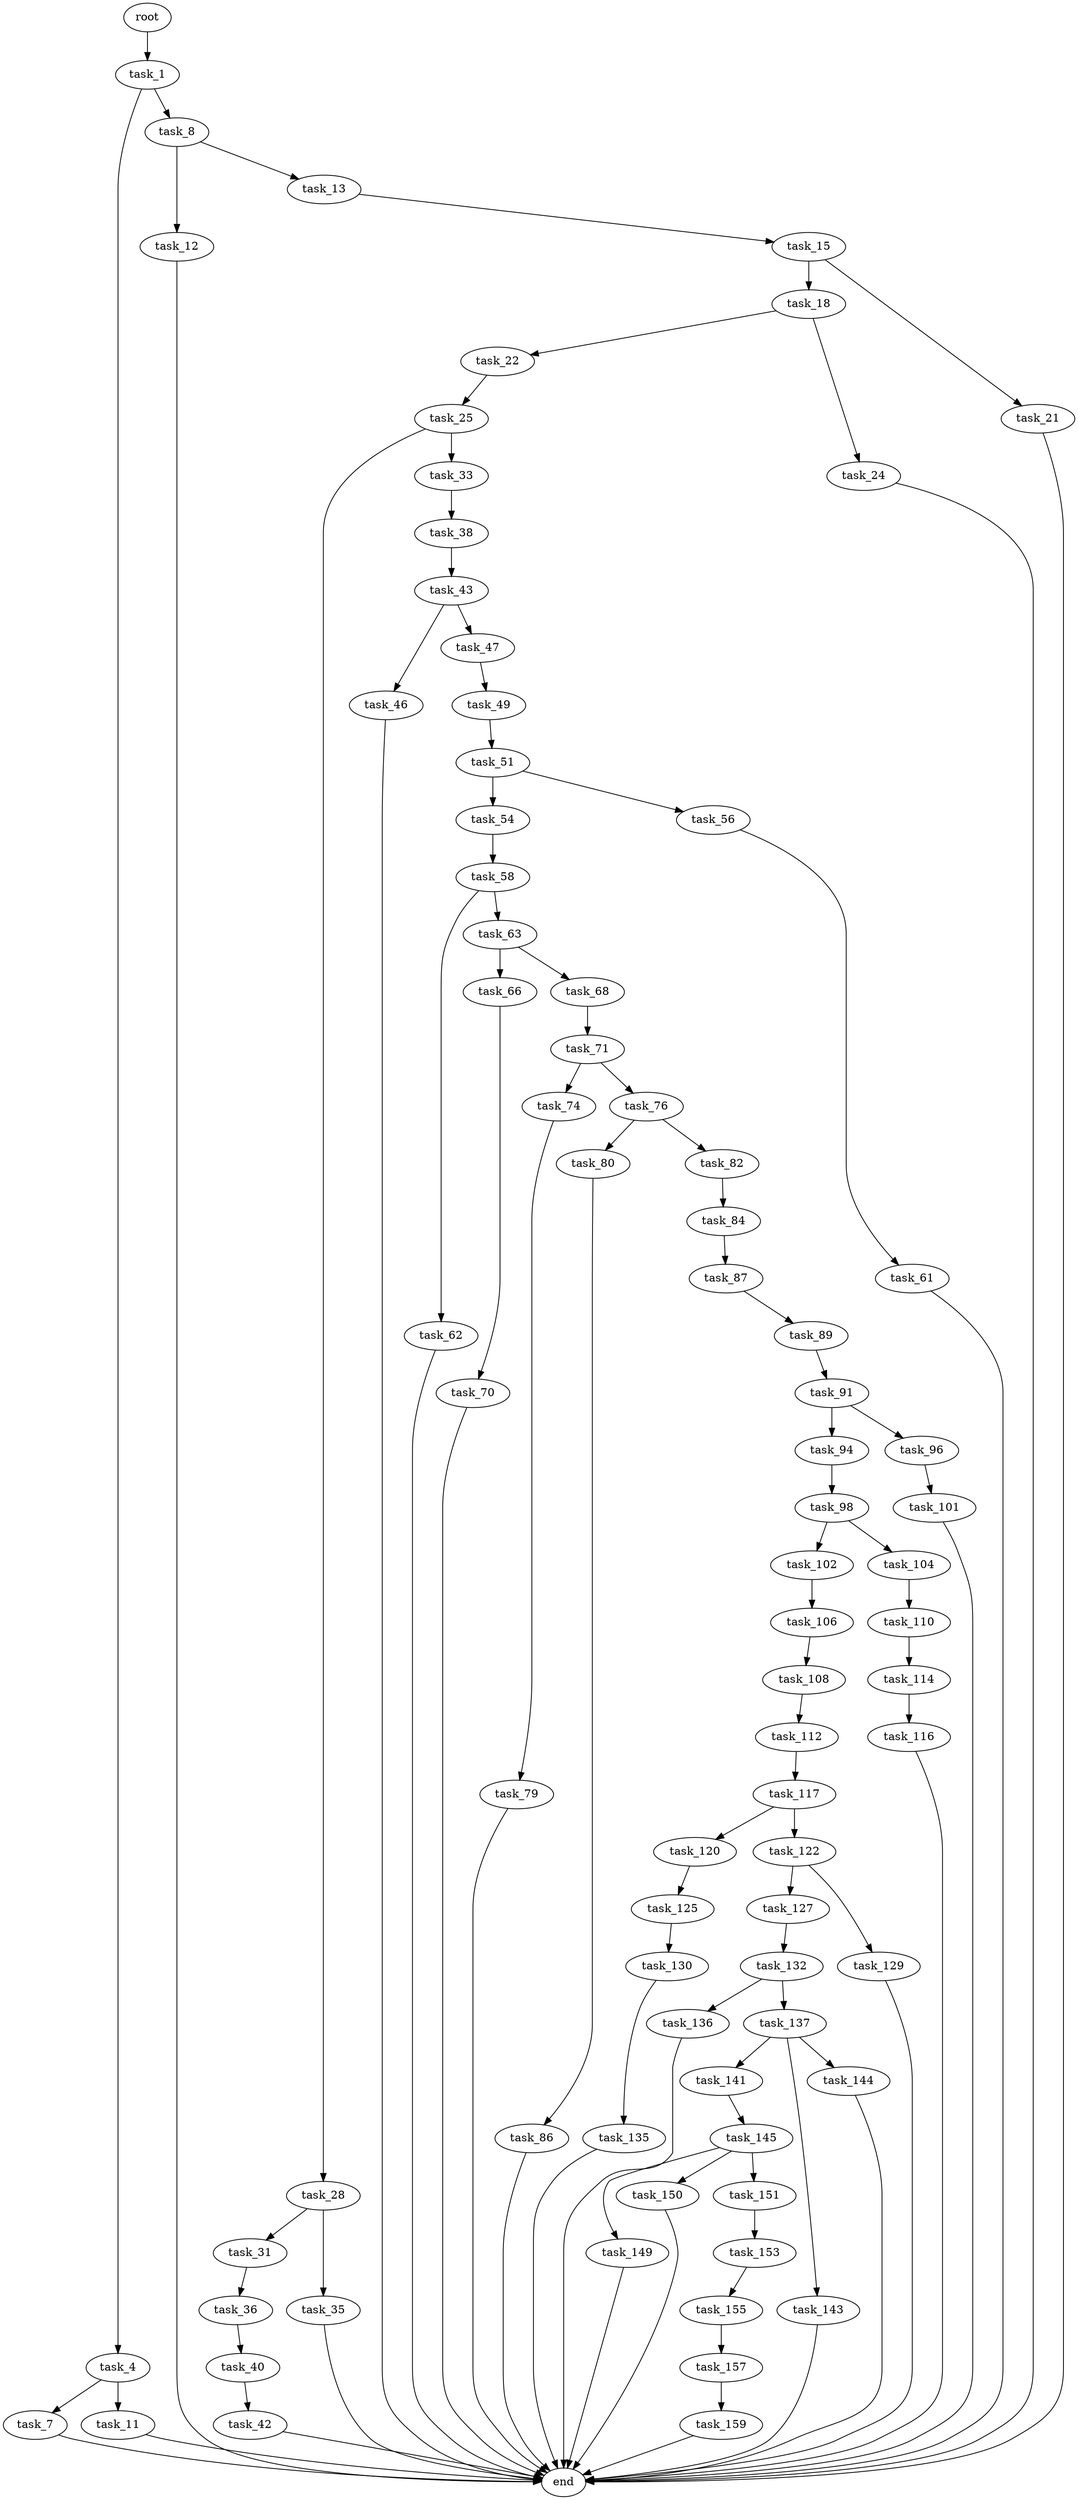 digraph G {
  root [size="0.000000"];
  task_1 [size="668579278016.000000"];
  task_4 [size="1073741824000.000000"];
  task_8 [size="1044879881162.000000"];
  task_7 [size="1073741824000.000000"];
  task_11 [size="14323236316.000000"];
  end [size="0.000000"];
  task_12 [size="227128350051.000000"];
  task_13 [size="231928233984.000000"];
  task_15 [size="549755813888.000000"];
  task_18 [size="821383615884.000000"];
  task_21 [size="782757789696.000000"];
  task_22 [size="460993375784.000000"];
  task_24 [size="368293445632.000000"];
  task_25 [size="549755813888.000000"];
  task_28 [size="782757789696.000000"];
  task_33 [size="29911901651.000000"];
  task_31 [size="8589934592.000000"];
  task_35 [size="231928233984.000000"];
  task_36 [size="2677552806.000000"];
  task_38 [size="682497666725.000000"];
  task_40 [size="368293445632.000000"];
  task_43 [size="368293445632.000000"];
  task_42 [size="731337124824.000000"];
  task_46 [size="231928233984.000000"];
  task_47 [size="549755813888.000000"];
  task_49 [size="196877775132.000000"];
  task_51 [size="368293445632.000000"];
  task_54 [size="89216737932.000000"];
  task_56 [size="1736799951.000000"];
  task_58 [size="3979088445.000000"];
  task_61 [size="782757789696.000000"];
  task_62 [size="14376941547.000000"];
  task_63 [size="1518892080.000000"];
  task_66 [size="8062051376.000000"];
  task_68 [size="39549948447.000000"];
  task_70 [size="240353873627.000000"];
  task_71 [size="1073741824000.000000"];
  task_74 [size="4296186312.000000"];
  task_76 [size="2328962799.000000"];
  task_79 [size="7166682678.000000"];
  task_80 [size="29138299523.000000"];
  task_82 [size="19021368186.000000"];
  task_86 [size="7874811488.000000"];
  task_84 [size="18158112987.000000"];
  task_87 [size="1445402754.000000"];
  task_89 [size="2838593495.000000"];
  task_91 [size="37512642981.000000"];
  task_94 [size="360552742333.000000"];
  task_96 [size="633215001951.000000"];
  task_98 [size="8589934592.000000"];
  task_101 [size="328589659320.000000"];
  task_102 [size="242163113304.000000"];
  task_104 [size="97542778980.000000"];
  task_106 [size="68719476736.000000"];
  task_110 [size="471189586614.000000"];
  task_108 [size="202111891405.000000"];
  task_112 [size="28991029248.000000"];
  task_114 [size="27559162001.000000"];
  task_117 [size="812084206741.000000"];
  task_116 [size="199708813356.000000"];
  task_120 [size="110650142711.000000"];
  task_122 [size="568924477680.000000"];
  task_125 [size="2036814278.000000"];
  task_127 [size="3312900682.000000"];
  task_129 [size="8173791491.000000"];
  task_130 [size="705787615728.000000"];
  task_132 [size="28357898938.000000"];
  task_135 [size="1420300005614.000000"];
  task_136 [size="782757789696.000000"];
  task_137 [size="1073741824000.000000"];
  task_141 [size="18887462962.000000"];
  task_143 [size="1099935562439.000000"];
  task_144 [size="8589934592.000000"];
  task_145 [size="129250614039.000000"];
  task_149 [size="2964988702.000000"];
  task_150 [size="4015060248.000000"];
  task_151 [size="8218930272.000000"];
  task_153 [size="25171247254.000000"];
  task_155 [size="599880576308.000000"];
  task_157 [size="23405932520.000000"];
  task_159 [size="368293445632.000000"];

  root -> task_1 [size="1.000000"];
  task_1 -> task_4 [size="536870912.000000"];
  task_1 -> task_8 [size="536870912.000000"];
  task_4 -> task_7 [size="838860800.000000"];
  task_4 -> task_11 [size="838860800.000000"];
  task_8 -> task_12 [size="838860800.000000"];
  task_8 -> task_13 [size="838860800.000000"];
  task_7 -> end [size="1.000000"];
  task_11 -> end [size="1.000000"];
  task_12 -> end [size="1.000000"];
  task_13 -> task_15 [size="301989888.000000"];
  task_15 -> task_18 [size="536870912.000000"];
  task_15 -> task_21 [size="536870912.000000"];
  task_18 -> task_22 [size="536870912.000000"];
  task_18 -> task_24 [size="536870912.000000"];
  task_21 -> end [size="1.000000"];
  task_22 -> task_25 [size="838860800.000000"];
  task_24 -> end [size="1.000000"];
  task_25 -> task_28 [size="536870912.000000"];
  task_25 -> task_33 [size="536870912.000000"];
  task_28 -> task_31 [size="679477248.000000"];
  task_28 -> task_35 [size="679477248.000000"];
  task_33 -> task_38 [size="679477248.000000"];
  task_31 -> task_36 [size="33554432.000000"];
  task_35 -> end [size="1.000000"];
  task_36 -> task_40 [size="75497472.000000"];
  task_38 -> task_43 [size="679477248.000000"];
  task_40 -> task_42 [size="411041792.000000"];
  task_43 -> task_46 [size="411041792.000000"];
  task_43 -> task_47 [size="411041792.000000"];
  task_42 -> end [size="1.000000"];
  task_46 -> end [size="1.000000"];
  task_47 -> task_49 [size="536870912.000000"];
  task_49 -> task_51 [size="134217728.000000"];
  task_51 -> task_54 [size="411041792.000000"];
  task_51 -> task_56 [size="411041792.000000"];
  task_54 -> task_58 [size="75497472.000000"];
  task_56 -> task_61 [size="33554432.000000"];
  task_58 -> task_62 [size="209715200.000000"];
  task_58 -> task_63 [size="209715200.000000"];
  task_61 -> end [size="1.000000"];
  task_62 -> end [size="1.000000"];
  task_63 -> task_66 [size="75497472.000000"];
  task_63 -> task_68 [size="75497472.000000"];
  task_66 -> task_70 [size="134217728.000000"];
  task_68 -> task_71 [size="838860800.000000"];
  task_70 -> end [size="1.000000"];
  task_71 -> task_74 [size="838860800.000000"];
  task_71 -> task_76 [size="838860800.000000"];
  task_74 -> task_79 [size="209715200.000000"];
  task_76 -> task_80 [size="75497472.000000"];
  task_76 -> task_82 [size="75497472.000000"];
  task_79 -> end [size="1.000000"];
  task_80 -> task_86 [size="33554432.000000"];
  task_82 -> task_84 [size="679477248.000000"];
  task_86 -> end [size="1.000000"];
  task_84 -> task_87 [size="301989888.000000"];
  task_87 -> task_89 [size="134217728.000000"];
  task_89 -> task_91 [size="209715200.000000"];
  task_91 -> task_94 [size="33554432.000000"];
  task_91 -> task_96 [size="33554432.000000"];
  task_94 -> task_98 [size="411041792.000000"];
  task_96 -> task_101 [size="679477248.000000"];
  task_98 -> task_102 [size="33554432.000000"];
  task_98 -> task_104 [size="33554432.000000"];
  task_101 -> end [size="1.000000"];
  task_102 -> task_106 [size="679477248.000000"];
  task_104 -> task_110 [size="134217728.000000"];
  task_106 -> task_108 [size="134217728.000000"];
  task_110 -> task_114 [size="301989888.000000"];
  task_108 -> task_112 [size="209715200.000000"];
  task_112 -> task_117 [size="75497472.000000"];
  task_114 -> task_116 [size="33554432.000000"];
  task_117 -> task_120 [size="838860800.000000"];
  task_117 -> task_122 [size="838860800.000000"];
  task_116 -> end [size="1.000000"];
  task_120 -> task_125 [size="75497472.000000"];
  task_122 -> task_127 [size="536870912.000000"];
  task_122 -> task_129 [size="536870912.000000"];
  task_125 -> task_130 [size="33554432.000000"];
  task_127 -> task_132 [size="411041792.000000"];
  task_129 -> end [size="1.000000"];
  task_130 -> task_135 [size="536870912.000000"];
  task_132 -> task_136 [size="838860800.000000"];
  task_132 -> task_137 [size="838860800.000000"];
  task_135 -> end [size="1.000000"];
  task_136 -> end [size="1.000000"];
  task_137 -> task_141 [size="838860800.000000"];
  task_137 -> task_143 [size="838860800.000000"];
  task_137 -> task_144 [size="838860800.000000"];
  task_141 -> task_145 [size="536870912.000000"];
  task_143 -> end [size="1.000000"];
  task_144 -> end [size="1.000000"];
  task_145 -> task_149 [size="301989888.000000"];
  task_145 -> task_150 [size="301989888.000000"];
  task_145 -> task_151 [size="301989888.000000"];
  task_149 -> end [size="1.000000"];
  task_150 -> end [size="1.000000"];
  task_151 -> task_153 [size="301989888.000000"];
  task_153 -> task_155 [size="679477248.000000"];
  task_155 -> task_157 [size="536870912.000000"];
  task_157 -> task_159 [size="411041792.000000"];
  task_159 -> end [size="1.000000"];
}
